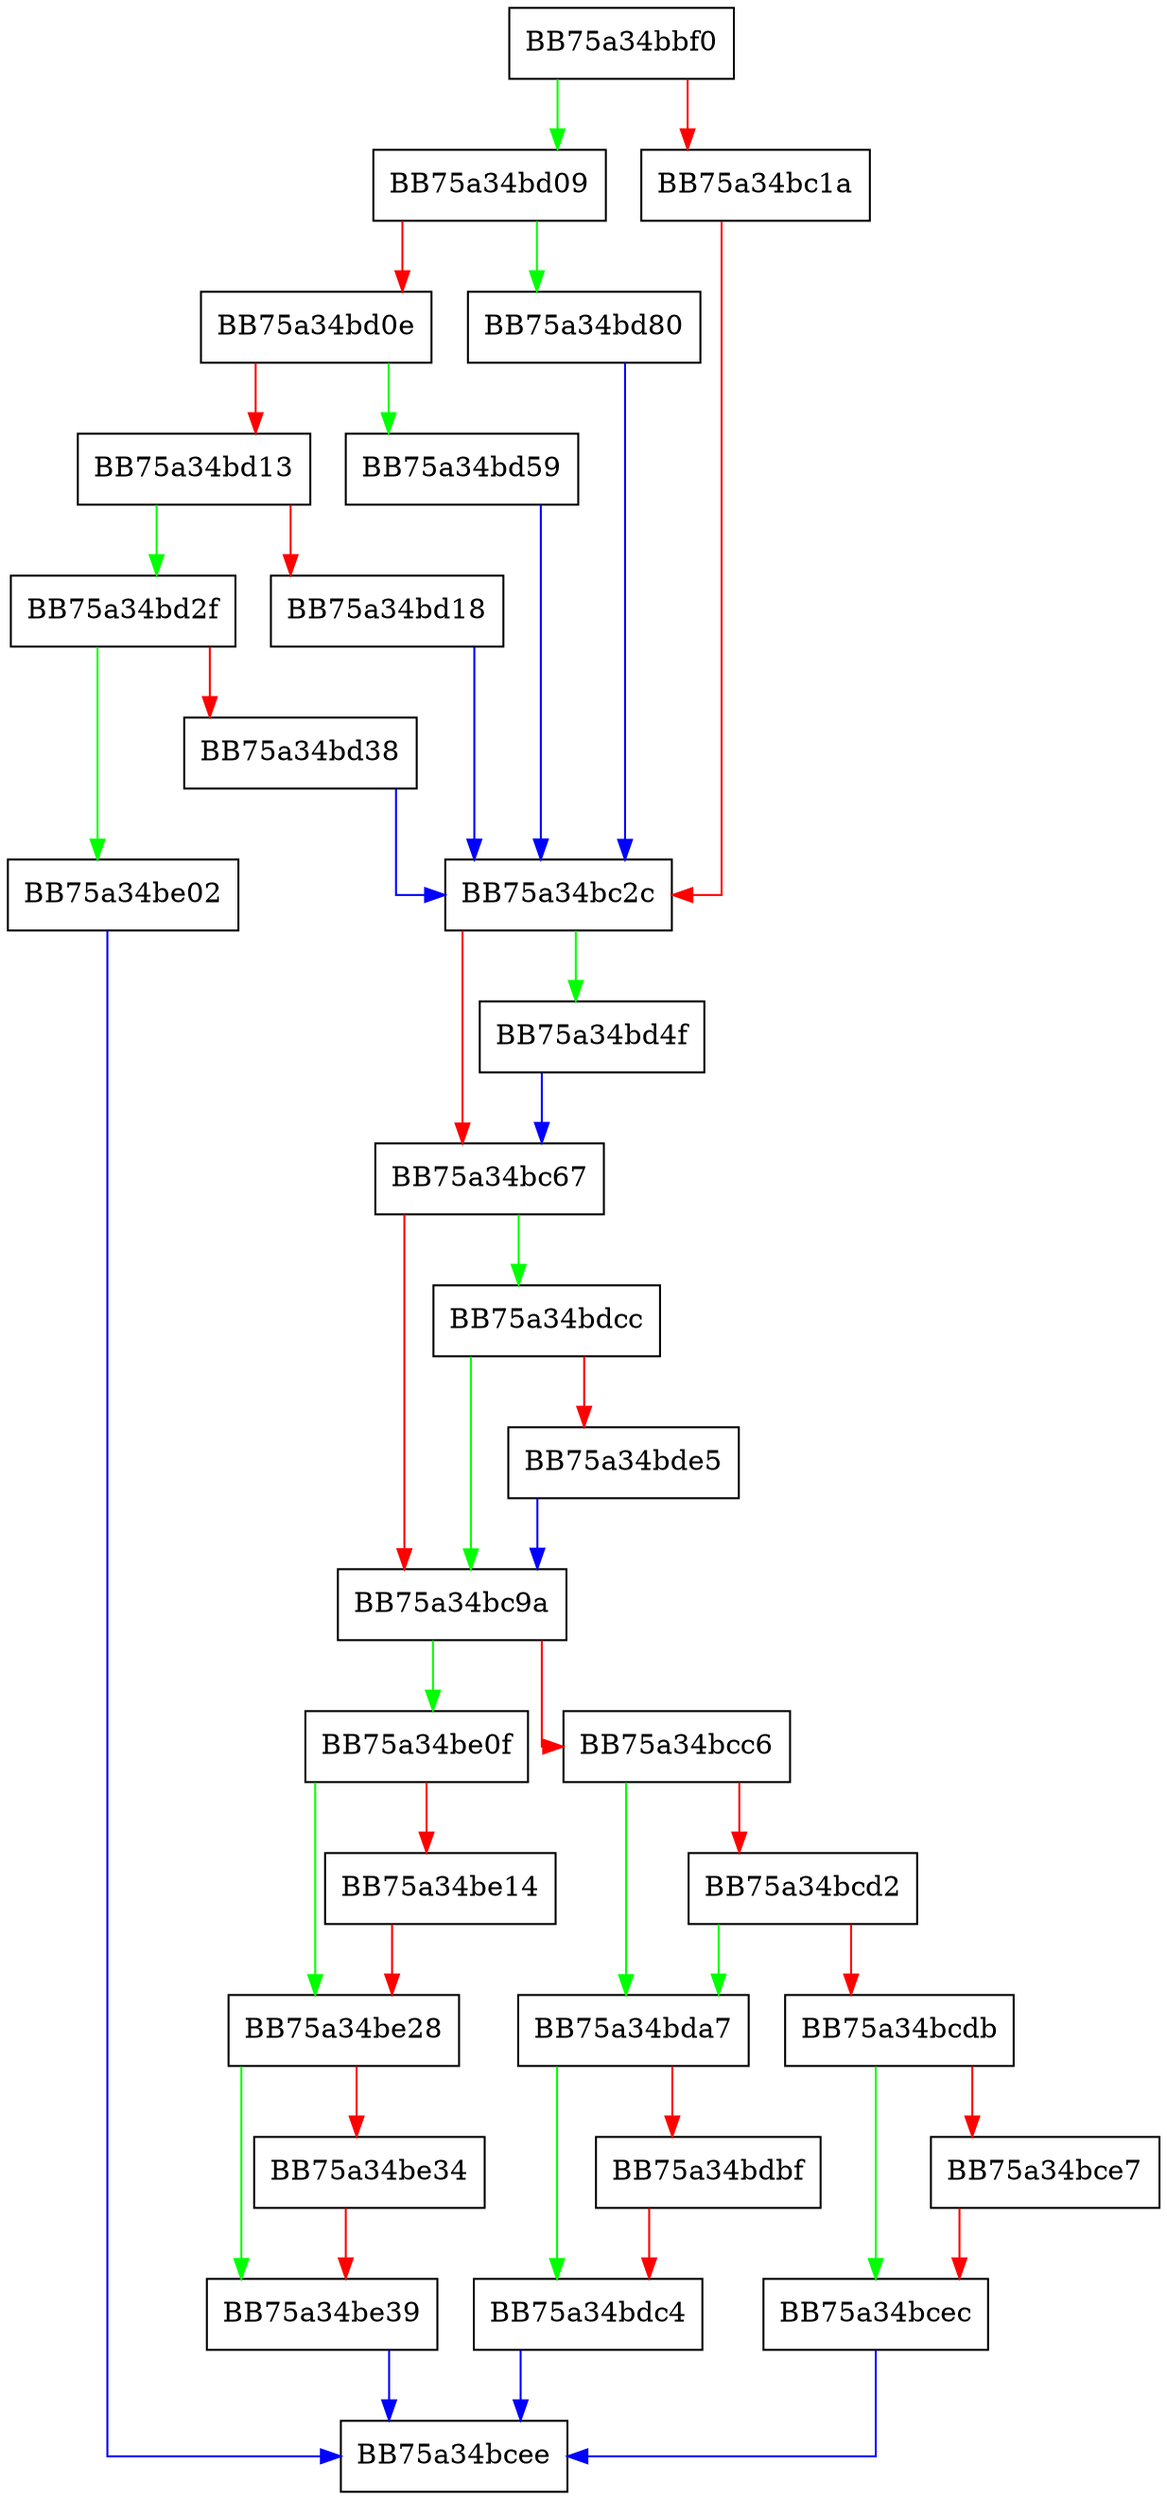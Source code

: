 digraph pe_register_unnamed_breakpoint {
  node [shape="box"];
  graph [splines=ortho];
  BB75a34bbf0 -> BB75a34bd09 [color="green"];
  BB75a34bbf0 -> BB75a34bc1a [color="red"];
  BB75a34bc1a -> BB75a34bc2c [color="red"];
  BB75a34bc2c -> BB75a34bd4f [color="green"];
  BB75a34bc2c -> BB75a34bc67 [color="red"];
  BB75a34bc67 -> BB75a34bdcc [color="green"];
  BB75a34bc67 -> BB75a34bc9a [color="red"];
  BB75a34bc9a -> BB75a34be0f [color="green"];
  BB75a34bc9a -> BB75a34bcc6 [color="red"];
  BB75a34bcc6 -> BB75a34bda7 [color="green"];
  BB75a34bcc6 -> BB75a34bcd2 [color="red"];
  BB75a34bcd2 -> BB75a34bda7 [color="green"];
  BB75a34bcd2 -> BB75a34bcdb [color="red"];
  BB75a34bcdb -> BB75a34bcec [color="green"];
  BB75a34bcdb -> BB75a34bce7 [color="red"];
  BB75a34bce7 -> BB75a34bcec [color="red"];
  BB75a34bcec -> BB75a34bcee [color="blue"];
  BB75a34bd09 -> BB75a34bd80 [color="green"];
  BB75a34bd09 -> BB75a34bd0e [color="red"];
  BB75a34bd0e -> BB75a34bd59 [color="green"];
  BB75a34bd0e -> BB75a34bd13 [color="red"];
  BB75a34bd13 -> BB75a34bd2f [color="green"];
  BB75a34bd13 -> BB75a34bd18 [color="red"];
  BB75a34bd18 -> BB75a34bc2c [color="blue"];
  BB75a34bd2f -> BB75a34be02 [color="green"];
  BB75a34bd2f -> BB75a34bd38 [color="red"];
  BB75a34bd38 -> BB75a34bc2c [color="blue"];
  BB75a34bd4f -> BB75a34bc67 [color="blue"];
  BB75a34bd59 -> BB75a34bc2c [color="blue"];
  BB75a34bd80 -> BB75a34bc2c [color="blue"];
  BB75a34bda7 -> BB75a34bdc4 [color="green"];
  BB75a34bda7 -> BB75a34bdbf [color="red"];
  BB75a34bdbf -> BB75a34bdc4 [color="red"];
  BB75a34bdc4 -> BB75a34bcee [color="blue"];
  BB75a34bdcc -> BB75a34bc9a [color="green"];
  BB75a34bdcc -> BB75a34bde5 [color="red"];
  BB75a34bde5 -> BB75a34bc9a [color="blue"];
  BB75a34be02 -> BB75a34bcee [color="blue"];
  BB75a34be0f -> BB75a34be28 [color="green"];
  BB75a34be0f -> BB75a34be14 [color="red"];
  BB75a34be14 -> BB75a34be28 [color="red"];
  BB75a34be28 -> BB75a34be39 [color="green"];
  BB75a34be28 -> BB75a34be34 [color="red"];
  BB75a34be34 -> BB75a34be39 [color="red"];
  BB75a34be39 -> BB75a34bcee [color="blue"];
}